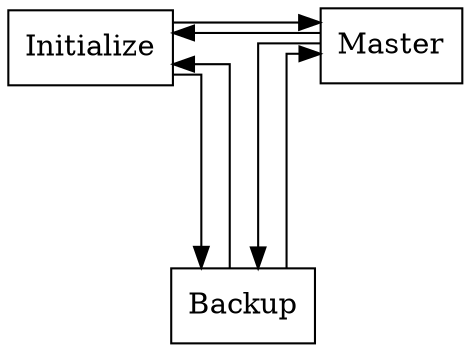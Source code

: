 digraph VRRPSimple {
  splines = "ortho";
  layout = "neato";
  node [shape=box];
  edge [len=2];
  Initialize -> {
    Master;
    Backup;
  };
  Backup -> {
    Master;
    Initialize;
  }
  Master -> {
    Backup;
    Initialize;
  }
}
